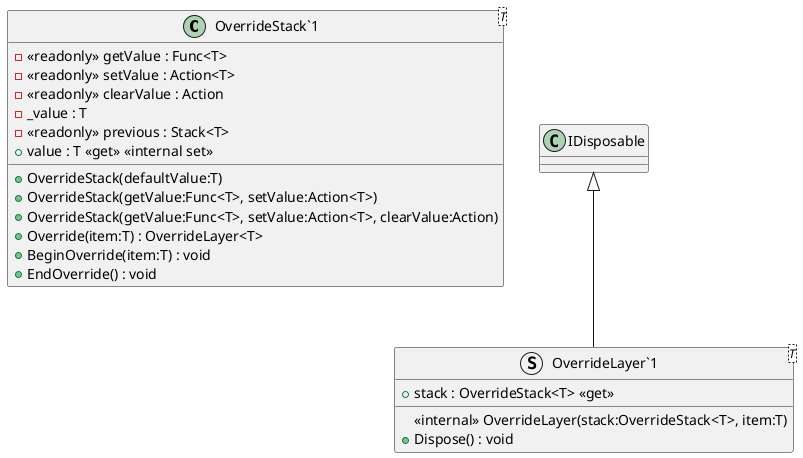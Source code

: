 @startuml
class "OverrideStack`1"<T> {
    + OverrideStack(defaultValue:T)
    + OverrideStack(getValue:Func<T>, setValue:Action<T>)
    + OverrideStack(getValue:Func<T>, setValue:Action<T>, clearValue:Action)
    - <<readonly>> getValue : Func<T>
    - <<readonly>> setValue : Action<T>
    - <<readonly>> clearValue : Action
    - _value : T
    - <<readonly>> previous : Stack<T>
    + value : T <<get>> <<internal set>>
    + Override(item:T) : OverrideLayer<T>
    + BeginOverride(item:T) : void
    + EndOverride() : void
}
struct "OverrideLayer`1"<T> {
    + stack : OverrideStack<T> <<get>>
    <<internal>> OverrideLayer(stack:OverrideStack<T>, item:T)
    + Dispose() : void
}
IDisposable <|-- "OverrideLayer`1"
@enduml
